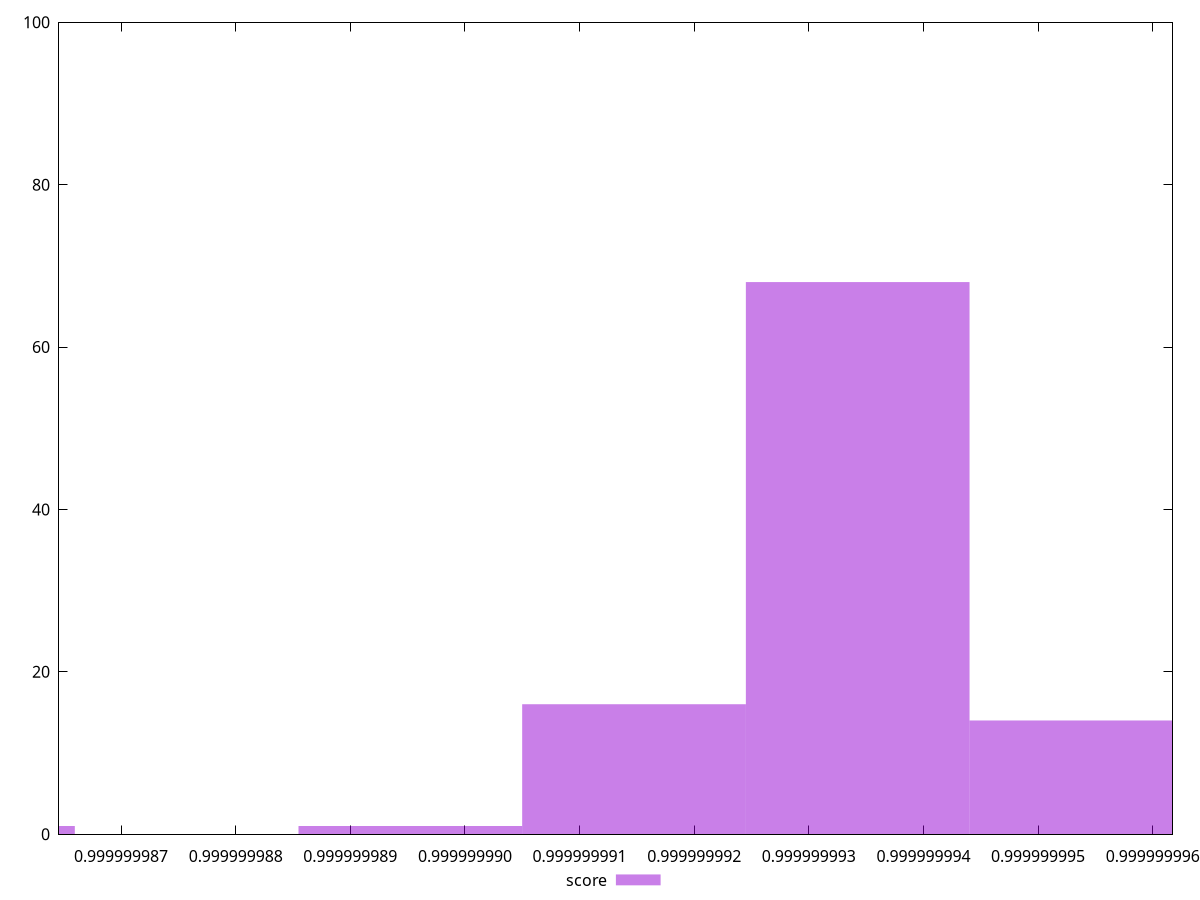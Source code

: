 reset

$score <<EOF
0.9999999914754036 16
0.9999999934268523 68
0.9999999953783009 14
0.9999999856210579 1
0.9999999895239551 1
EOF

set key outside below
set boxwidth 1.9514486089554207e-9
set xrange [0.9999999864588494:0.9999999961731936]
set yrange [0:100]
set style fill transparent solid 0.5 noborder
set terminal svg size 640, 490 enhanced background rgb 'white'
set output "report_00007_2020-12-11T15:55:29.892Z/bootup-time/samples/pages+cached+noadtech/score/histogram.svg"

plot $score title "score" with boxes

reset

